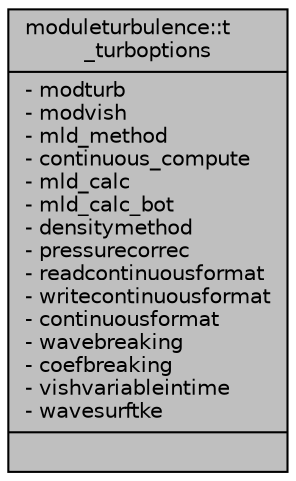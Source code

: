 digraph "moduleturbulence::t_turboptions"
{
 // LATEX_PDF_SIZE
  edge [fontname="Helvetica",fontsize="10",labelfontname="Helvetica",labelfontsize="10"];
  node [fontname="Helvetica",fontsize="10",shape=record];
  Node1 [label="{moduleturbulence::t\l_turboptions\n|- modturb\l- modvish\l- mld_method\l- continuous_compute\l- mld_calc\l- mld_calc_bot\l- densitymethod\l- pressurecorrec\l- readcontinuousformat\l- writecontinuousformat\l- continuousformat\l- wavebreaking\l- coefbreaking\l- vishvariableintime\l- wavesurftke\l|}",height=0.2,width=0.4,color="black", fillcolor="grey75", style="filled", fontcolor="black",tooltip=" "];
}
